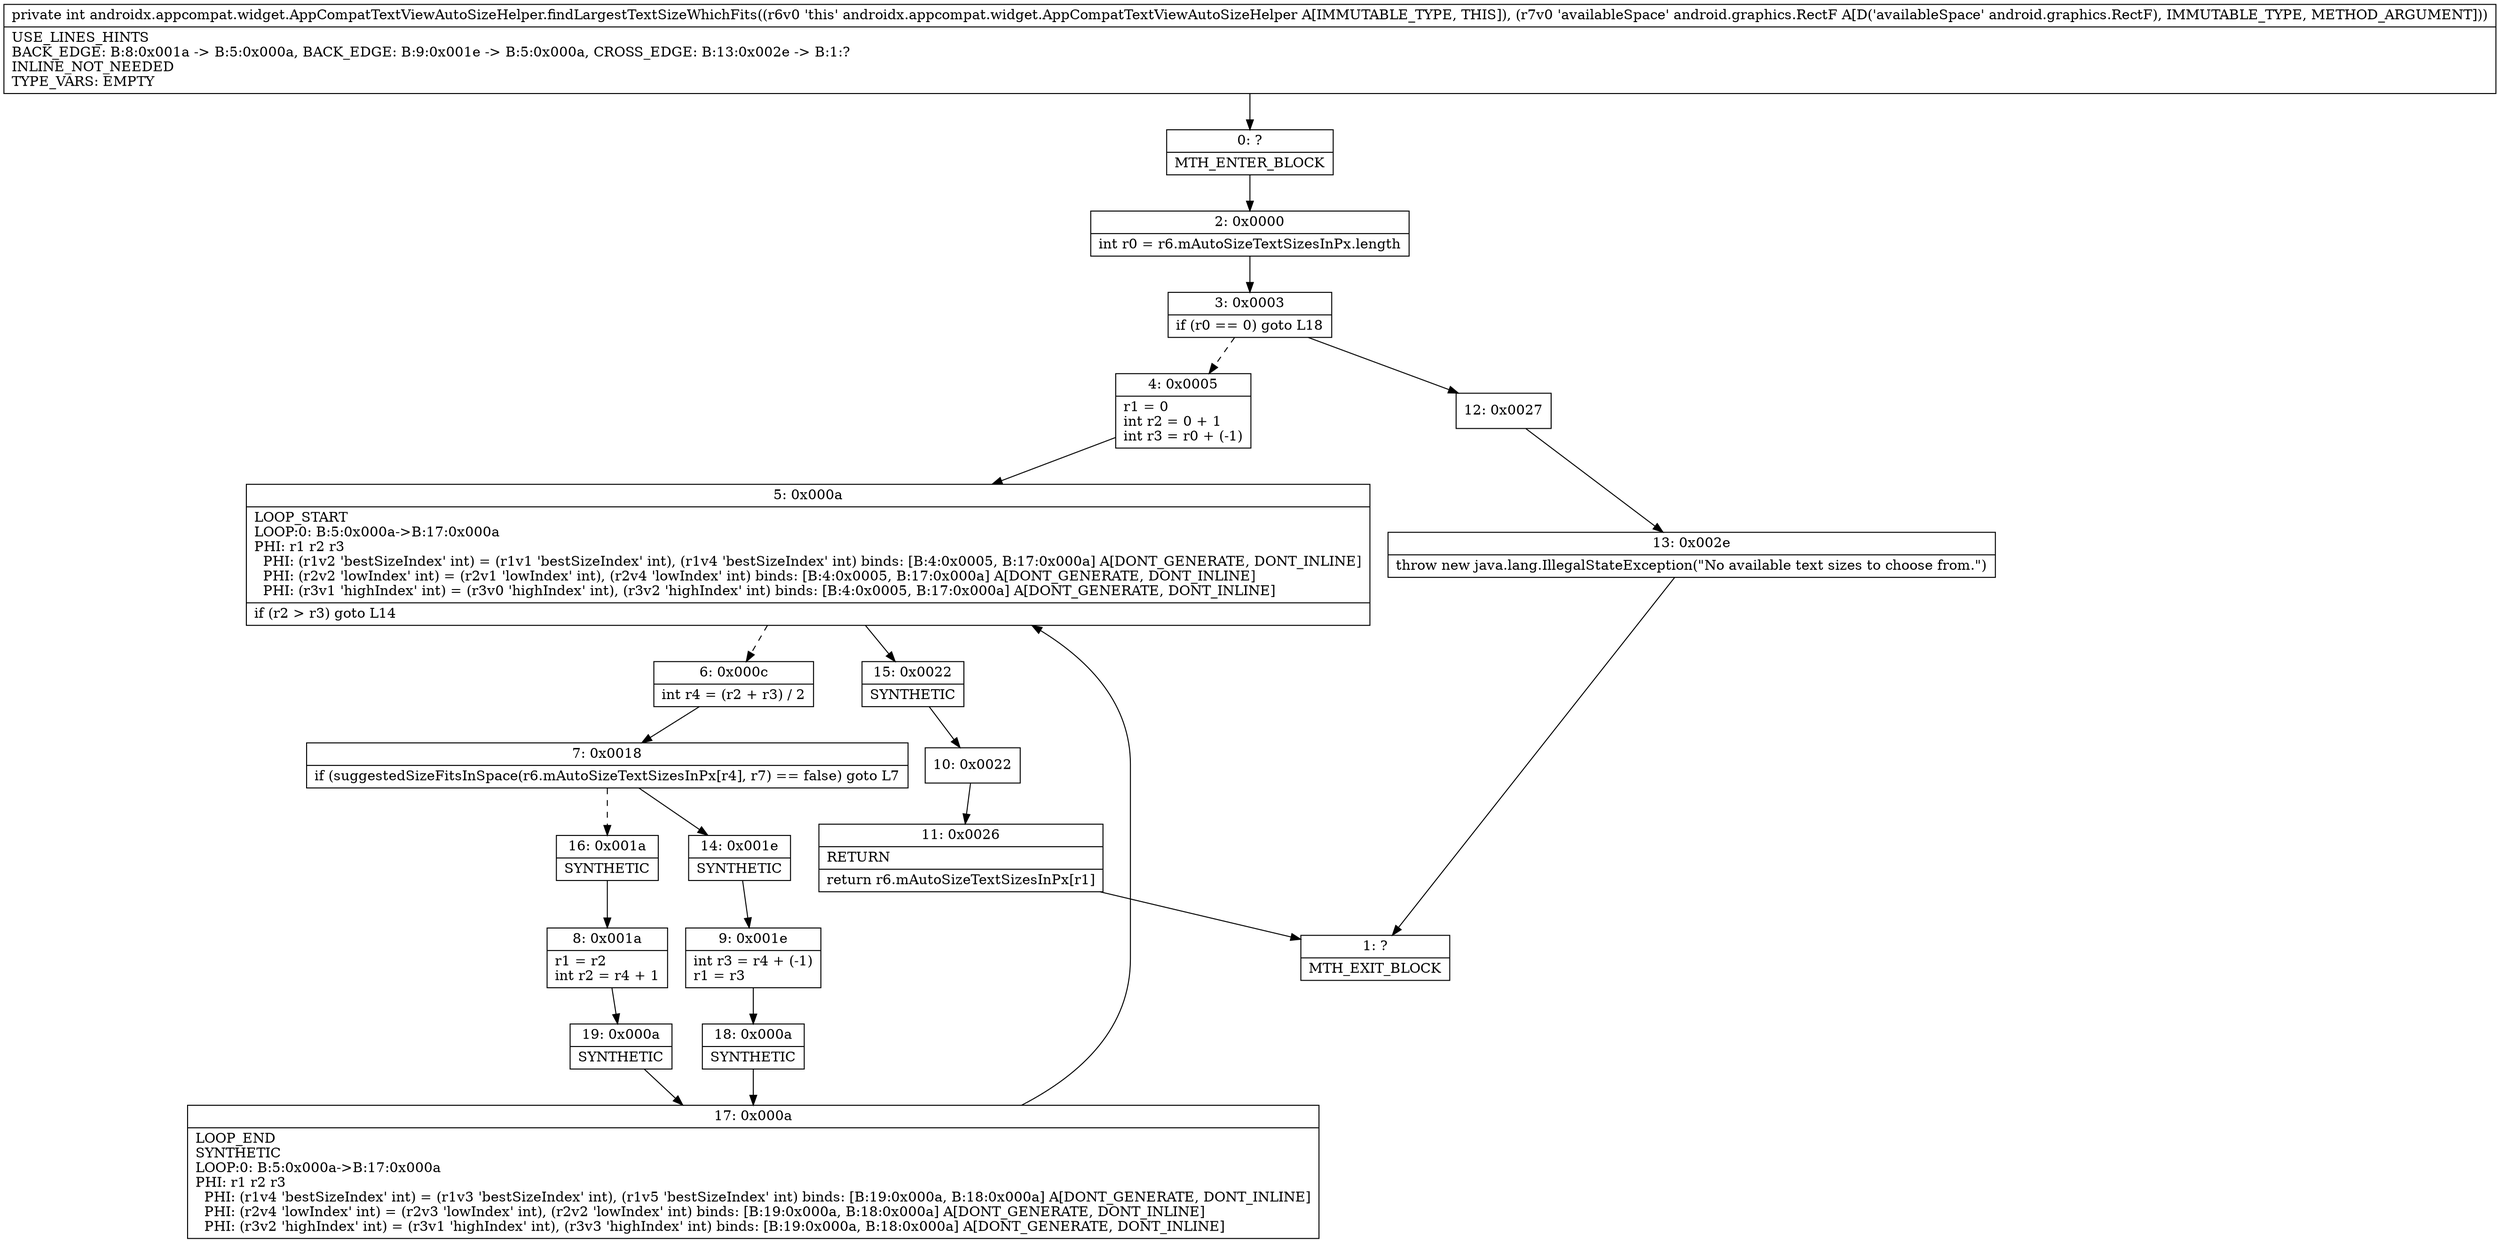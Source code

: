 digraph "CFG forandroidx.appcompat.widget.AppCompatTextViewAutoSizeHelper.findLargestTextSizeWhichFits(Landroid\/graphics\/RectF;)I" {
Node_0 [shape=record,label="{0\:\ ?|MTH_ENTER_BLOCK\l}"];
Node_2 [shape=record,label="{2\:\ 0x0000|int r0 = r6.mAutoSizeTextSizesInPx.length\l}"];
Node_3 [shape=record,label="{3\:\ 0x0003|if (r0 == 0) goto L18\l}"];
Node_4 [shape=record,label="{4\:\ 0x0005|r1 = 0\lint r2 = 0 + 1\lint r3 = r0 + (\-1)\l}"];
Node_5 [shape=record,label="{5\:\ 0x000a|LOOP_START\lLOOP:0: B:5:0x000a\-\>B:17:0x000a\lPHI: r1 r2 r3 \l  PHI: (r1v2 'bestSizeIndex' int) = (r1v1 'bestSizeIndex' int), (r1v4 'bestSizeIndex' int) binds: [B:4:0x0005, B:17:0x000a] A[DONT_GENERATE, DONT_INLINE]\l  PHI: (r2v2 'lowIndex' int) = (r2v1 'lowIndex' int), (r2v4 'lowIndex' int) binds: [B:4:0x0005, B:17:0x000a] A[DONT_GENERATE, DONT_INLINE]\l  PHI: (r3v1 'highIndex' int) = (r3v0 'highIndex' int), (r3v2 'highIndex' int) binds: [B:4:0x0005, B:17:0x000a] A[DONT_GENERATE, DONT_INLINE]\l|if (r2 \> r3) goto L14\l}"];
Node_6 [shape=record,label="{6\:\ 0x000c|int r4 = (r2 + r3) \/ 2\l}"];
Node_7 [shape=record,label="{7\:\ 0x0018|if (suggestedSizeFitsInSpace(r6.mAutoSizeTextSizesInPx[r4], r7) == false) goto L7\l}"];
Node_14 [shape=record,label="{14\:\ 0x001e|SYNTHETIC\l}"];
Node_9 [shape=record,label="{9\:\ 0x001e|int r3 = r4 + (\-1)\lr1 = r3\l}"];
Node_18 [shape=record,label="{18\:\ 0x000a|SYNTHETIC\l}"];
Node_17 [shape=record,label="{17\:\ 0x000a|LOOP_END\lSYNTHETIC\lLOOP:0: B:5:0x000a\-\>B:17:0x000a\lPHI: r1 r2 r3 \l  PHI: (r1v4 'bestSizeIndex' int) = (r1v3 'bestSizeIndex' int), (r1v5 'bestSizeIndex' int) binds: [B:19:0x000a, B:18:0x000a] A[DONT_GENERATE, DONT_INLINE]\l  PHI: (r2v4 'lowIndex' int) = (r2v3 'lowIndex' int), (r2v2 'lowIndex' int) binds: [B:19:0x000a, B:18:0x000a] A[DONT_GENERATE, DONT_INLINE]\l  PHI: (r3v2 'highIndex' int) = (r3v1 'highIndex' int), (r3v3 'highIndex' int) binds: [B:19:0x000a, B:18:0x000a] A[DONT_GENERATE, DONT_INLINE]\l}"];
Node_16 [shape=record,label="{16\:\ 0x001a|SYNTHETIC\l}"];
Node_8 [shape=record,label="{8\:\ 0x001a|r1 = r2\lint r2 = r4 + 1\l}"];
Node_19 [shape=record,label="{19\:\ 0x000a|SYNTHETIC\l}"];
Node_15 [shape=record,label="{15\:\ 0x0022|SYNTHETIC\l}"];
Node_10 [shape=record,label="{10\:\ 0x0022}"];
Node_11 [shape=record,label="{11\:\ 0x0026|RETURN\l|return r6.mAutoSizeTextSizesInPx[r1]\l}"];
Node_1 [shape=record,label="{1\:\ ?|MTH_EXIT_BLOCK\l}"];
Node_12 [shape=record,label="{12\:\ 0x0027}"];
Node_13 [shape=record,label="{13\:\ 0x002e|throw new java.lang.IllegalStateException(\"No available text sizes to choose from.\")\l}"];
MethodNode[shape=record,label="{private int androidx.appcompat.widget.AppCompatTextViewAutoSizeHelper.findLargestTextSizeWhichFits((r6v0 'this' androidx.appcompat.widget.AppCompatTextViewAutoSizeHelper A[IMMUTABLE_TYPE, THIS]), (r7v0 'availableSpace' android.graphics.RectF A[D('availableSpace' android.graphics.RectF), IMMUTABLE_TYPE, METHOD_ARGUMENT]))  | USE_LINES_HINTS\lBACK_EDGE: B:8:0x001a \-\> B:5:0x000a, BACK_EDGE: B:9:0x001e \-\> B:5:0x000a, CROSS_EDGE: B:13:0x002e \-\> B:1:?\lINLINE_NOT_NEEDED\lTYPE_VARS: EMPTY\l}"];
MethodNode -> Node_0;Node_0 -> Node_2;
Node_2 -> Node_3;
Node_3 -> Node_4[style=dashed];
Node_3 -> Node_12;
Node_4 -> Node_5;
Node_5 -> Node_6[style=dashed];
Node_5 -> Node_15;
Node_6 -> Node_7;
Node_7 -> Node_14;
Node_7 -> Node_16[style=dashed];
Node_14 -> Node_9;
Node_9 -> Node_18;
Node_18 -> Node_17;
Node_17 -> Node_5;
Node_16 -> Node_8;
Node_8 -> Node_19;
Node_19 -> Node_17;
Node_15 -> Node_10;
Node_10 -> Node_11;
Node_11 -> Node_1;
Node_12 -> Node_13;
Node_13 -> Node_1;
}

